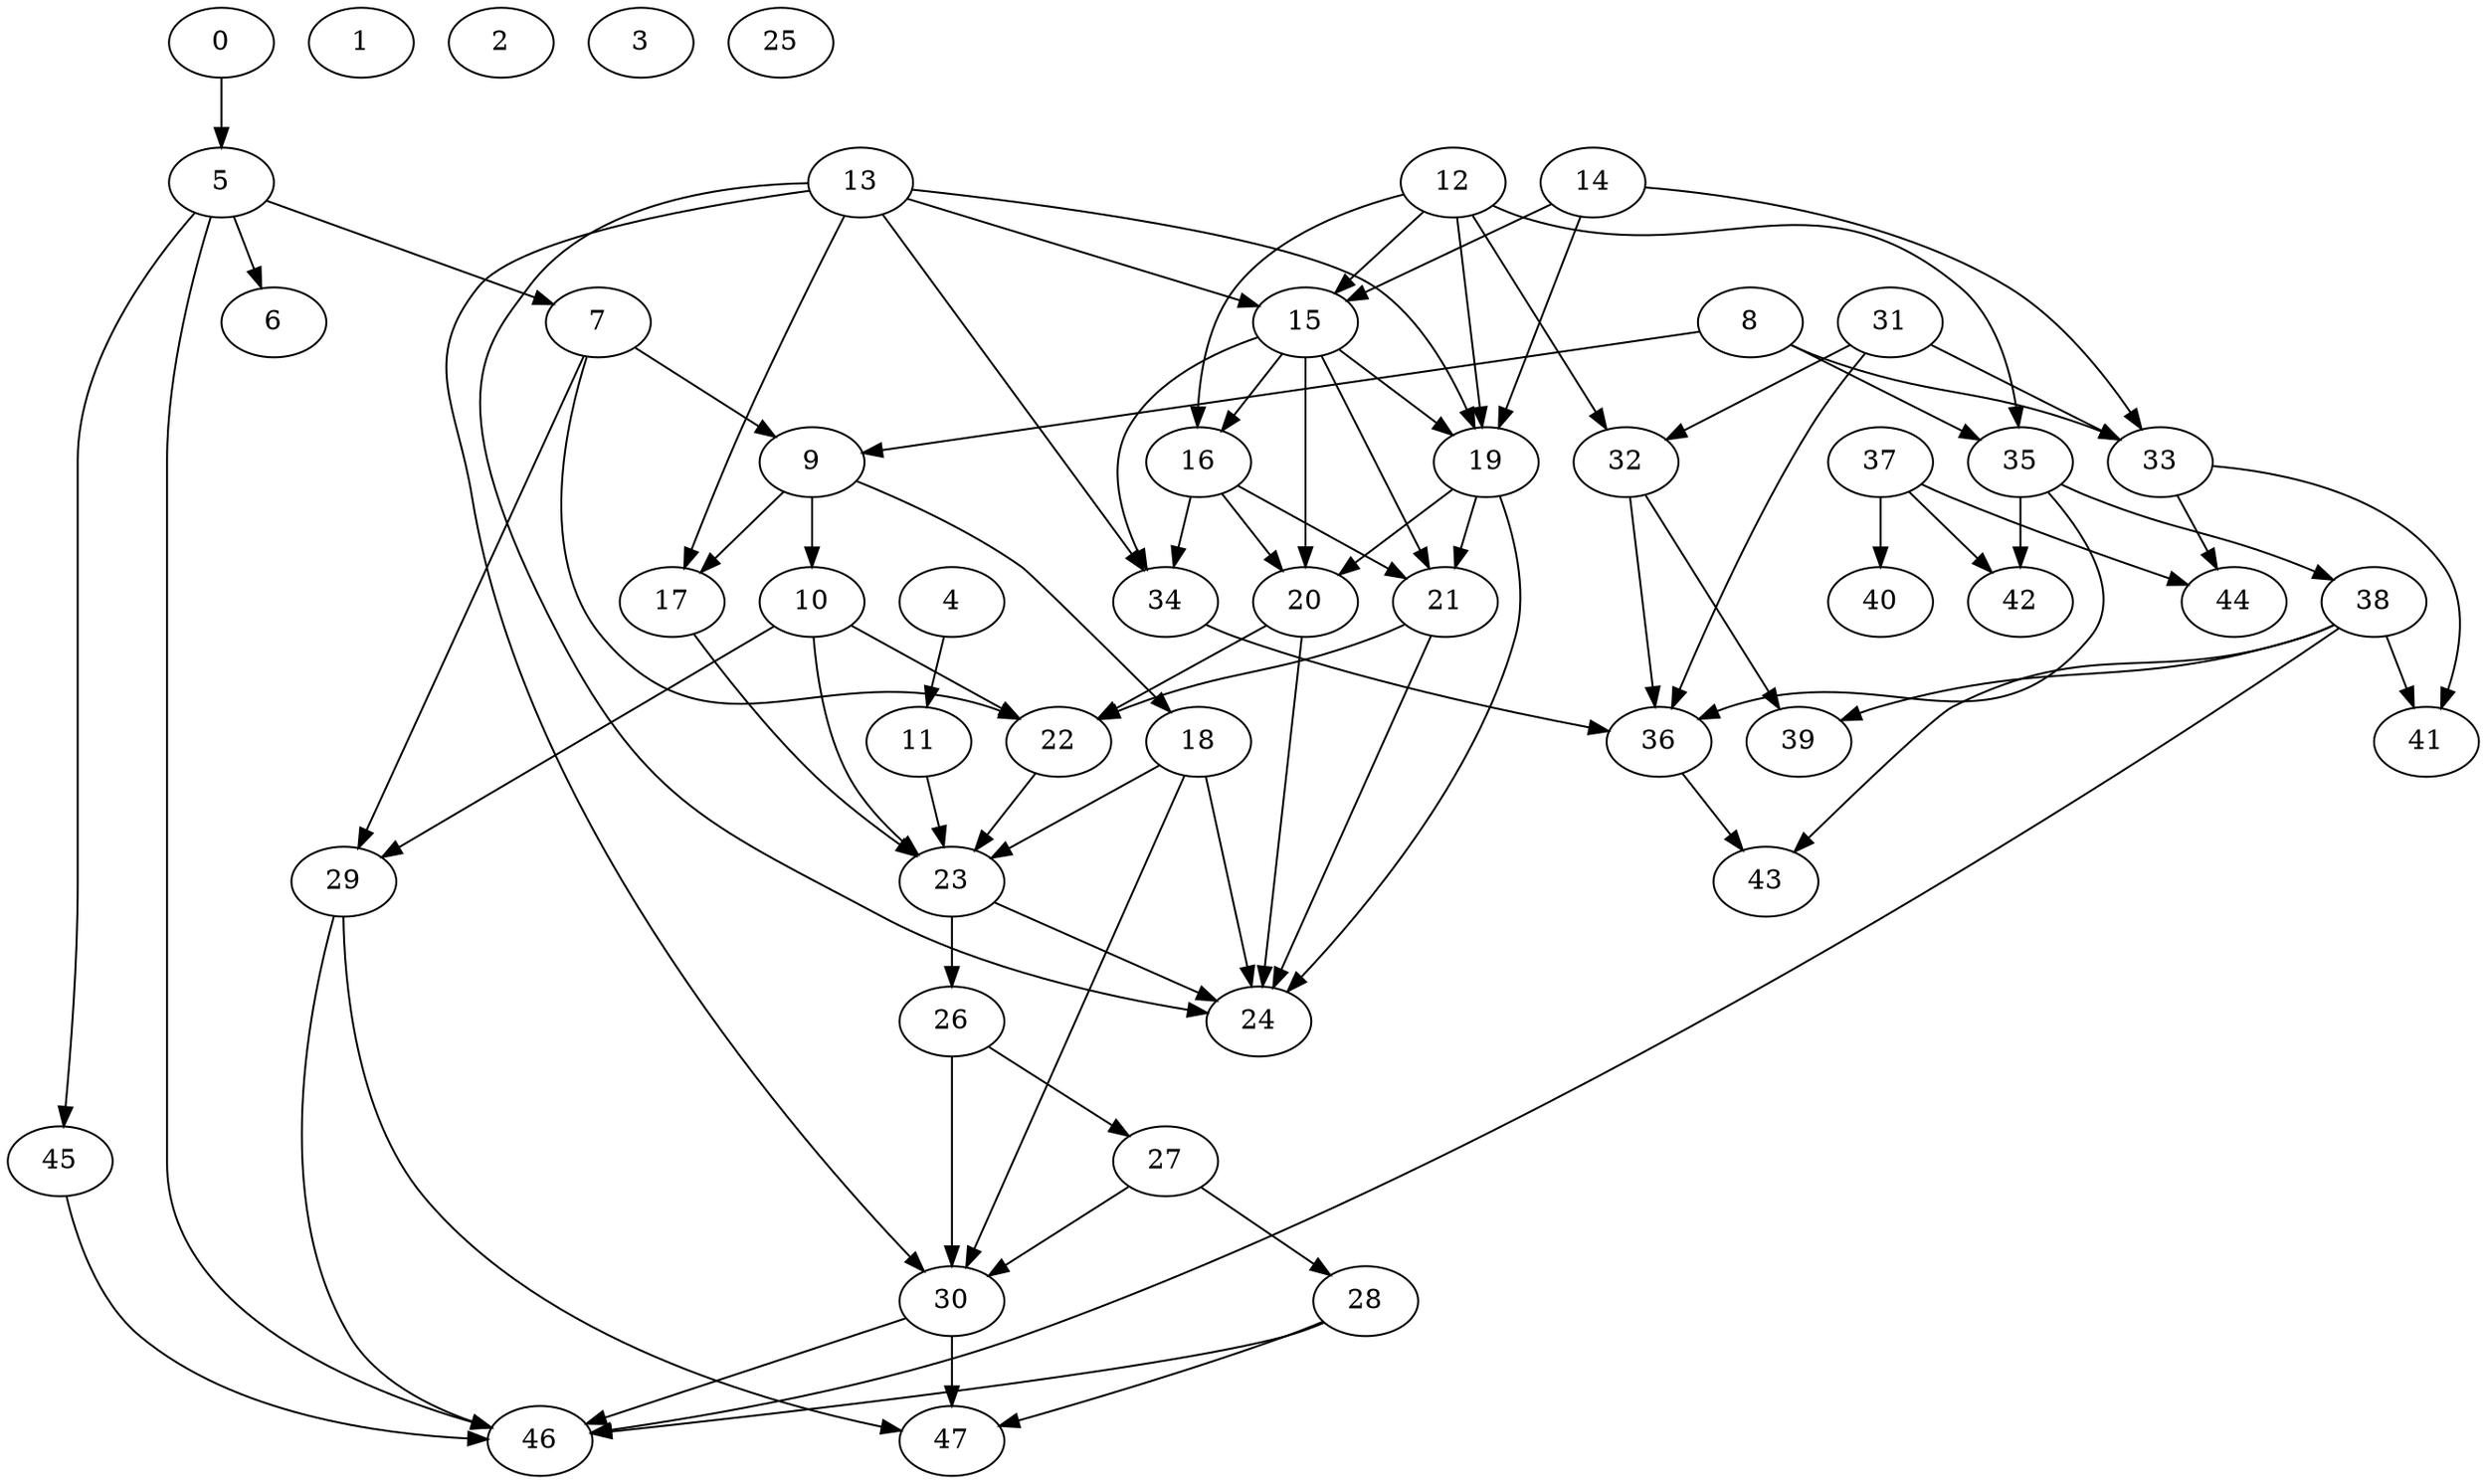 /* Created by igraph @VERSION@ */
digraph {
  0;
  1;
  2;
  3;
  4;
  5;
  6;
  7;
  8;
  9;
  10;
  11;
  12;
  13;
  14;
  15;
  16;
  17;
  18;
  19;
  20;
  21;
  22;
  23;
  24;
  25;
  26;
  27;
  28;
  29;
  30;
  31;
  32;
  33;
  34;
  35;
  36;
  37;
  38;
  39;
  40;
  41;
  42;
  43;
  44;
  45;
  46;
  47;

  0 -> 5;
  4 -> 11;
  5 -> 6;
  5 -> 7;
  5 -> 45;
  5 -> 46;
  7 -> 9;
  7 -> 22;
  7 -> 29;
  8 -> 9;
  8 -> 33;
  8 -> 35;
  9 -> 10;
  9 -> 17;
  9 -> 18;
  10 -> 22;
  10 -> 23;
  10 -> 29;
  11 -> 23;
  12 -> 15;
  12 -> 16;
  12 -> 19;
  12 -> 32;
  12 -> 35;
  13 -> 15;
  13 -> 17;
  13 -> 19;
  13 -> 24;
  13 -> 30;
  13 -> 34;
  14 -> 15;
  14 -> 19;
  14 -> 33;
  15 -> 16;
  15 -> 19;
  15 -> 20;
  15 -> 21;
  15 -> 34;
  16 -> 20;
  16 -> 21;
  16 -> 34;
  17 -> 23;
  18 -> 23;
  18 -> 24;
  18 -> 30;
  19 -> 20;
  19 -> 21;
  19 -> 24;
  20 -> 22;
  20 -> 24;
  21 -> 22;
  21 -> 24;
  22 -> 23;
  23 -> 24;
  23 -> 26;
  26 -> 27;
  26 -> 30;
  27 -> 28;
  27 -> 30;
  28 -> 46;
  28 -> 47;
  29 -> 46;
  29 -> 47;
  30 -> 46;
  30 -> 47;
  31 -> 32;
  31 -> 33;
  31 -> 36;
  32 -> 36;
  32 -> 39;
  33 -> 41;
  33 -> 44;
  34 -> 36;
  35 -> 36;
  35 -> 38;
  35 -> 42;
  36 -> 43;
  37 -> 40;
  37 -> 42;
  37 -> 44;
  38 -> 39;
  38 -> 41;
  38 -> 43;
  38 -> 46;
  45 -> 46;
}
